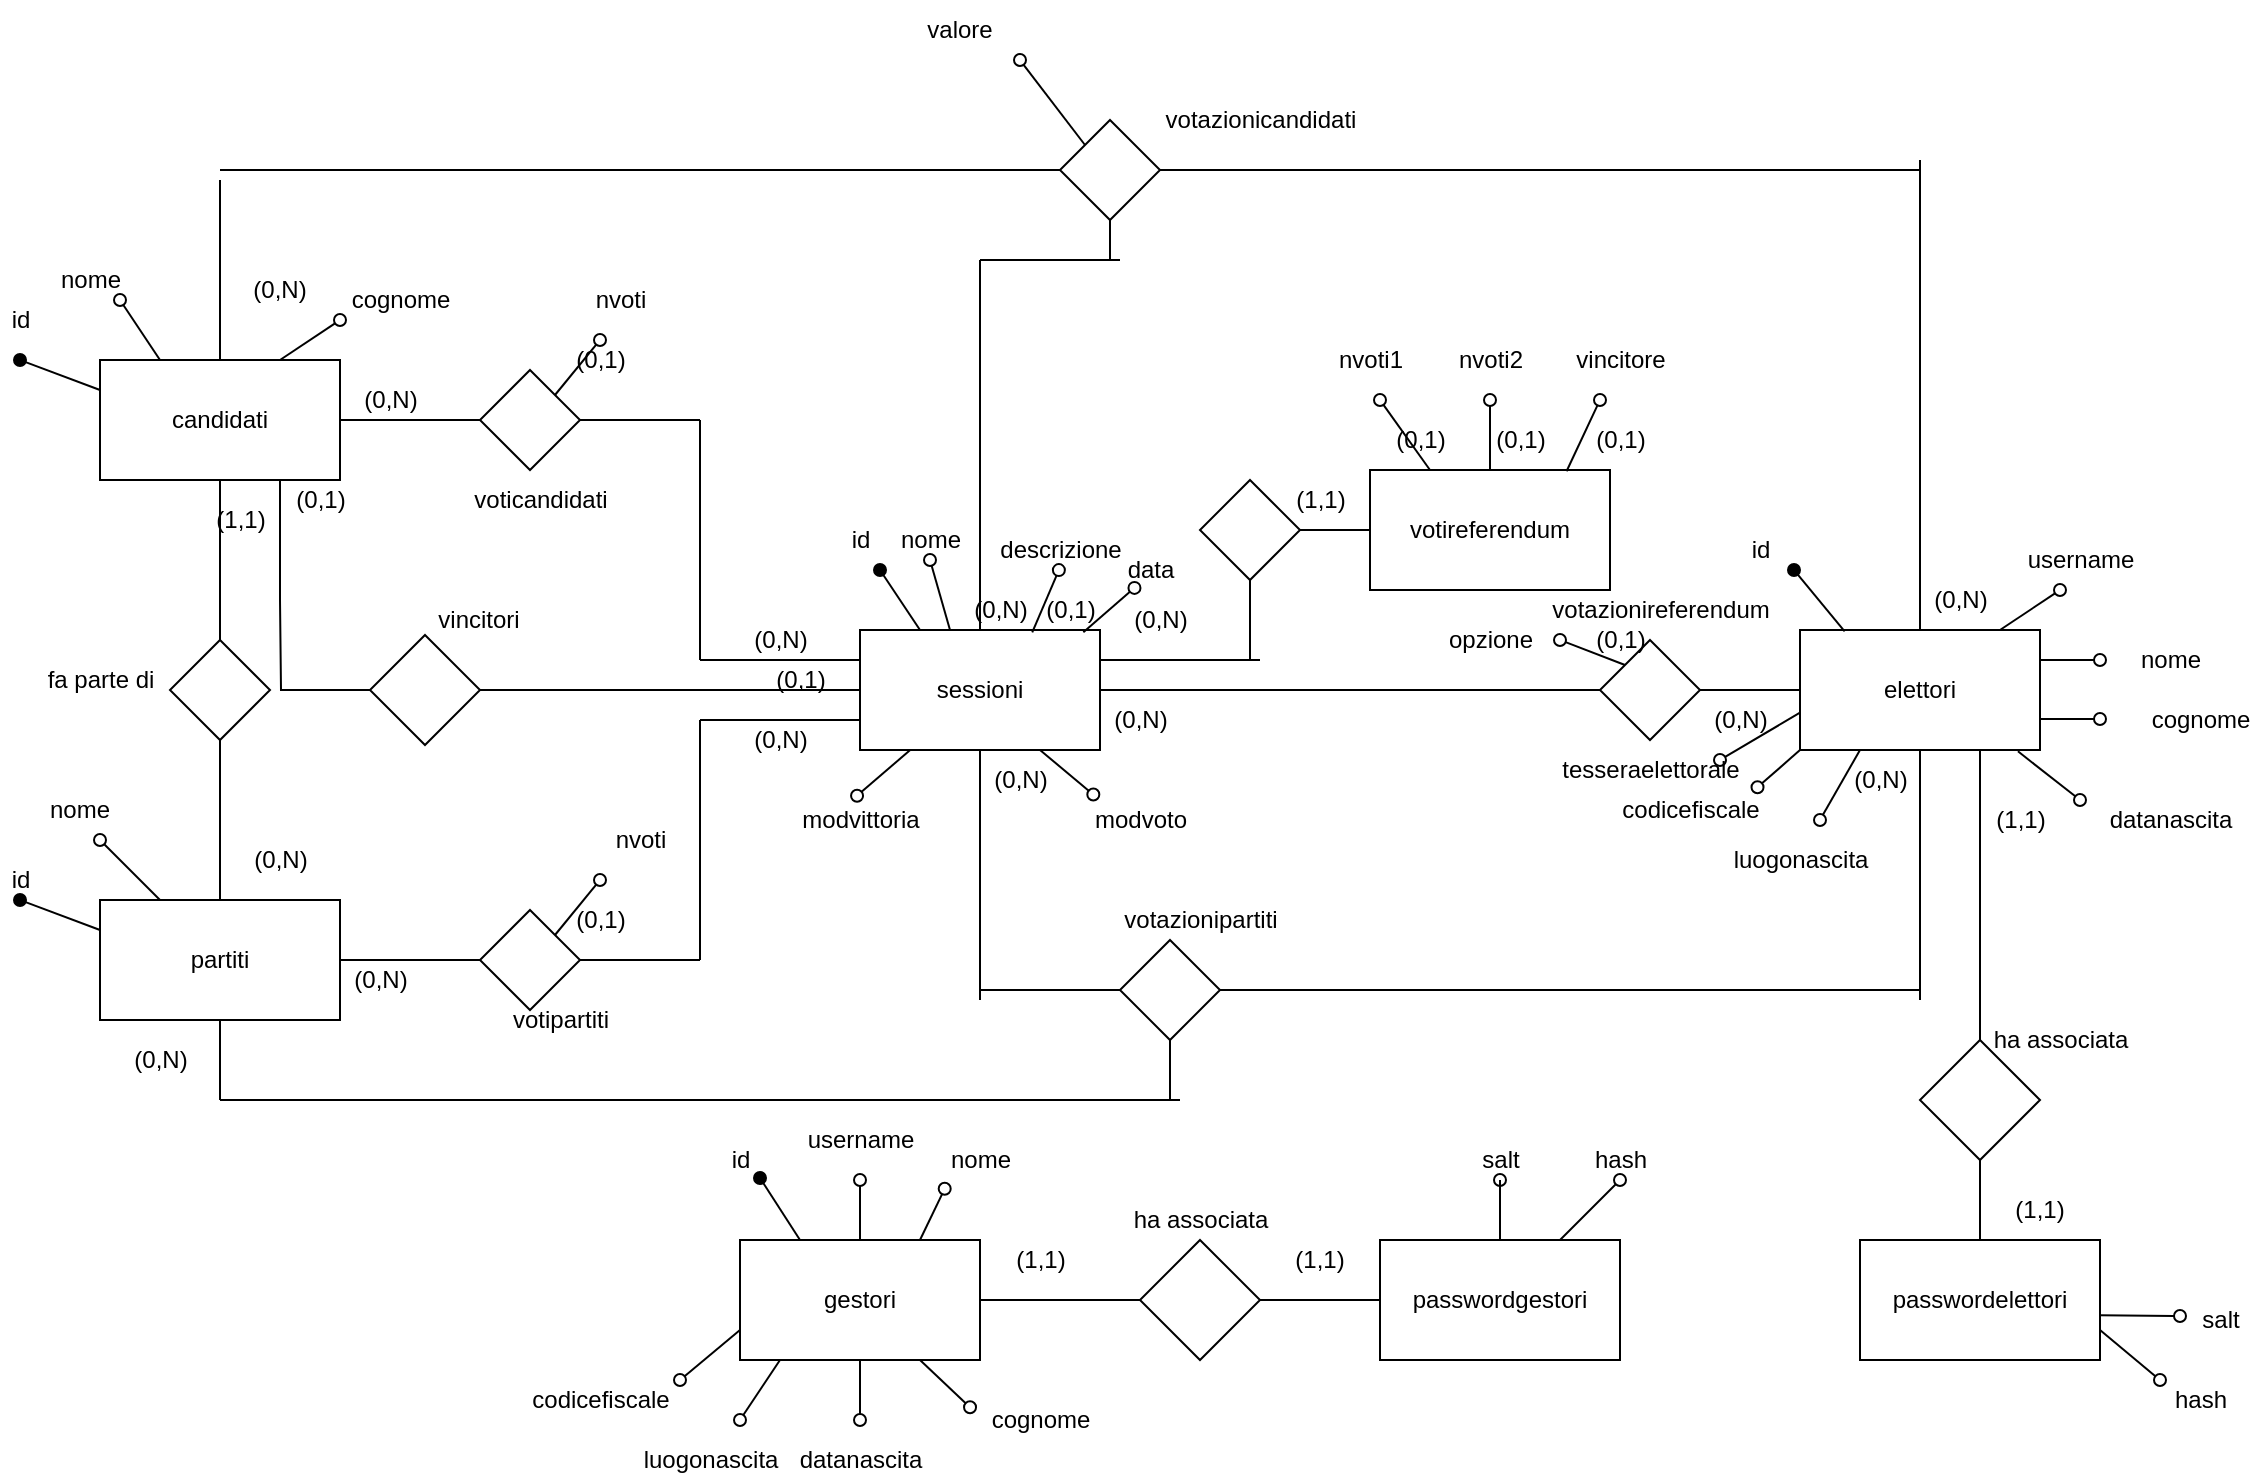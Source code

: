 <mxfile version="16.5.1" type="device"><diagram id="iK6QYG5DItHGJXL4igL5" name="Pagina-1"><mxGraphModel dx="782" dy="2386" grid="1" gridSize="10" guides="1" tooltips="1" connect="1" arrows="1" fold="1" page="1" pageScale="1" pageWidth="827" pageHeight="1169" math="0" shadow="0"><root><mxCell id="0"/><mxCell id="1" parent="0"/><mxCell id="nuekROIThKNkG-8MBLF9-1" value="candidati" style="rounded=0;whiteSpace=wrap;html=1;" parent="1" vertex="1"><mxGeometry x="60" y="130" width="120" height="60" as="geometry"/></mxCell><mxCell id="nuekROIThKNkG-8MBLF9-2" value="partiti" style="rounded=0;whiteSpace=wrap;html=1;" parent="1" vertex="1"><mxGeometry x="60" y="400" width="120" height="60" as="geometry"/></mxCell><mxCell id="nuekROIThKNkG-8MBLF9-3" value="" style="rhombus;whiteSpace=wrap;html=1;" parent="1" vertex="1"><mxGeometry x="95" y="270" width="50" height="50" as="geometry"/></mxCell><mxCell id="nuekROIThKNkG-8MBLF9-4" value="" style="endArrow=none;html=1;rounded=0;entryX=0.5;entryY=1;entryDx=0;entryDy=0;exitX=0.5;exitY=0;exitDx=0;exitDy=0;" parent="1" source="nuekROIThKNkG-8MBLF9-3" target="nuekROIThKNkG-8MBLF9-1" edge="1"><mxGeometry width="50" height="50" relative="1" as="geometry"><mxPoint x="20" y="260" as="sourcePoint"/><mxPoint x="70" y="210" as="targetPoint"/></mxGeometry></mxCell><mxCell id="nuekROIThKNkG-8MBLF9-5" value="" style="endArrow=none;html=1;rounded=0;entryX=0.5;entryY=1;entryDx=0;entryDy=0;exitX=0.5;exitY=0;exitDx=0;exitDy=0;" parent="1" source="nuekROIThKNkG-8MBLF9-2" target="nuekROIThKNkG-8MBLF9-3" edge="1"><mxGeometry width="50" height="50" relative="1" as="geometry"><mxPoint x="100" y="370" as="sourcePoint"/><mxPoint x="150" y="320" as="targetPoint"/></mxGeometry></mxCell><mxCell id="nuekROIThKNkG-8MBLF9-6" value="(1,1)" style="text;html=1;align=center;verticalAlign=middle;resizable=0;points=[];autosize=1;strokeColor=none;fillColor=none;" parent="1" vertex="1"><mxGeometry x="110" y="200" width="40" height="20" as="geometry"/></mxCell><mxCell id="nuekROIThKNkG-8MBLF9-7" value="(0,N)" style="text;html=1;align=center;verticalAlign=middle;resizable=0;points=[];autosize=1;strokeColor=none;fillColor=none;" parent="1" vertex="1"><mxGeometry x="130" y="370" width="40" height="20" as="geometry"/></mxCell><mxCell id="nuekROIThKNkG-8MBLF9-8" value="" style="endArrow=none;html=1;rounded=0;entryX=0;entryY=0.25;entryDx=0;entryDy=0;startArrow=oval;startFill=1;" parent="1" target="nuekROIThKNkG-8MBLF9-2" edge="1"><mxGeometry width="50" height="50" relative="1" as="geometry"><mxPoint x="20" y="400" as="sourcePoint"/><mxPoint x="50" y="430" as="targetPoint"/></mxGeometry></mxCell><mxCell id="nuekROIThKNkG-8MBLF9-9" value="" style="endArrow=none;html=1;rounded=0;entryX=0;entryY=0.25;entryDx=0;entryDy=0;startArrow=oval;startFill=1;" parent="1" edge="1"><mxGeometry width="50" height="50" relative="1" as="geometry"><mxPoint x="20" y="130" as="sourcePoint"/><mxPoint x="60" y="145" as="targetPoint"/></mxGeometry></mxCell><mxCell id="nuekROIThKNkG-8MBLF9-10" value="id" style="text;html=1;align=center;verticalAlign=middle;resizable=0;points=[];autosize=1;strokeColor=none;fillColor=none;" parent="1" vertex="1"><mxGeometry x="10" y="100" width="20" height="20" as="geometry"/></mxCell><mxCell id="nuekROIThKNkG-8MBLF9-11" value="id" style="text;html=1;align=center;verticalAlign=middle;resizable=0;points=[];autosize=1;strokeColor=none;fillColor=none;" parent="1" vertex="1"><mxGeometry x="10" y="380" width="20" height="20" as="geometry"/></mxCell><mxCell id="nuekROIThKNkG-8MBLF9-14" value="" style="rhombus;whiteSpace=wrap;html=1;" parent="1" vertex="1"><mxGeometry x="250" y="135" width="50" height="50" as="geometry"/></mxCell><mxCell id="nuekROIThKNkG-8MBLF9-15" value="" style="endArrow=none;html=1;rounded=0;entryX=0;entryY=0.5;entryDx=0;entryDy=0;exitX=1;exitY=0.5;exitDx=0;exitDy=0;" parent="1" source="nuekROIThKNkG-8MBLF9-1" target="nuekROIThKNkG-8MBLF9-14" edge="1"><mxGeometry width="50" height="50" relative="1" as="geometry"><mxPoint x="340" y="290" as="sourcePoint"/><mxPoint x="390" y="240" as="targetPoint"/></mxGeometry></mxCell><mxCell id="nuekROIThKNkG-8MBLF9-16" value="" style="endArrow=none;html=1;rounded=0;entryX=0;entryY=0.5;entryDx=0;entryDy=0;exitX=1;exitY=0.5;exitDx=0;exitDy=0;" parent="1" source="nuekROIThKNkG-8MBLF9-14" edge="1"><mxGeometry width="50" height="50" relative="1" as="geometry"><mxPoint x="240" y="330" as="sourcePoint"/><mxPoint x="360" y="160" as="targetPoint"/></mxGeometry></mxCell><mxCell id="nuekROIThKNkG-8MBLF9-17" value="" style="endArrow=oval;html=1;rounded=0;exitX=1;exitY=0;exitDx=0;exitDy=0;startArrow=none;startFill=0;endFill=0;" parent="1" source="nuekROIThKNkG-8MBLF9-14" edge="1"><mxGeometry width="50" height="50" relative="1" as="geometry"><mxPoint x="240" y="100" as="sourcePoint"/><mxPoint x="310" y="120" as="targetPoint"/></mxGeometry></mxCell><mxCell id="nuekROIThKNkG-8MBLF9-18" value="nvoti" style="text;html=1;align=center;verticalAlign=middle;resizable=0;points=[];autosize=1;strokeColor=none;fillColor=none;" parent="1" vertex="1"><mxGeometry x="300" y="90" width="40" height="20" as="geometry"/></mxCell><mxCell id="nuekROIThKNkG-8MBLF9-19" value="" style="rhombus;whiteSpace=wrap;html=1;" parent="1" vertex="1"><mxGeometry x="250" y="405" width="50" height="50" as="geometry"/></mxCell><mxCell id="nuekROIThKNkG-8MBLF9-20" value="" style="endArrow=oval;html=1;rounded=0;exitX=1;exitY=0;exitDx=0;exitDy=0;startArrow=none;startFill=0;endFill=0;" parent="1" source="nuekROIThKNkG-8MBLF9-19" edge="1"><mxGeometry width="50" height="50" relative="1" as="geometry"><mxPoint x="240" y="370" as="sourcePoint"/><mxPoint x="310" y="390" as="targetPoint"/></mxGeometry></mxCell><mxCell id="nuekROIThKNkG-8MBLF9-21" value="" style="endArrow=none;html=1;rounded=0;entryX=0;entryY=0.5;entryDx=0;entryDy=0;exitX=1;exitY=0.5;exitDx=0;exitDy=0;" parent="1" source="nuekROIThKNkG-8MBLF9-19" edge="1"><mxGeometry width="50" height="50" relative="1" as="geometry"><mxPoint x="240" y="610" as="sourcePoint"/><mxPoint x="360" y="430" as="targetPoint"/></mxGeometry></mxCell><mxCell id="nuekROIThKNkG-8MBLF9-22" value="" style="endArrow=none;html=1;rounded=0;entryX=0;entryY=0.5;entryDx=0;entryDy=0;exitX=1;exitY=0.5;exitDx=0;exitDy=0;" parent="1" source="nuekROIThKNkG-8MBLF9-2" target="nuekROIThKNkG-8MBLF9-19" edge="1"><mxGeometry width="50" height="50" relative="1" as="geometry"><mxPoint x="190" y="520" as="sourcePoint"/><mxPoint x="240" y="470" as="targetPoint"/></mxGeometry></mxCell><mxCell id="nuekROIThKNkG-8MBLF9-23" value="nvoti" style="text;html=1;align=center;verticalAlign=middle;resizable=0;points=[];autosize=1;strokeColor=none;fillColor=none;" parent="1" vertex="1"><mxGeometry x="310" y="360" width="40" height="20" as="geometry"/></mxCell><mxCell id="nuekROIThKNkG-8MBLF9-25" value="sessioni" style="rounded=0;whiteSpace=wrap;html=1;" parent="1" vertex="1"><mxGeometry x="440" y="265" width="120" height="60" as="geometry"/></mxCell><mxCell id="nuekROIThKNkG-8MBLF9-28" value="votipartiti" style="text;html=1;align=center;verticalAlign=middle;resizable=0;points=[];autosize=1;strokeColor=none;fillColor=none;" parent="1" vertex="1"><mxGeometry x="260" y="450" width="60" height="20" as="geometry"/></mxCell><mxCell id="nuekROIThKNkG-8MBLF9-29" value="voticandidati" style="text;html=1;align=center;verticalAlign=middle;resizable=0;points=[];autosize=1;strokeColor=none;fillColor=none;" parent="1" vertex="1"><mxGeometry x="240" y="190" width="80" height="20" as="geometry"/></mxCell><mxCell id="nuekROIThKNkG-8MBLF9-30" value="" style="endArrow=none;html=1;rounded=0;" parent="1" edge="1"><mxGeometry width="50" height="50" relative="1" as="geometry"><mxPoint x="360" y="280" as="sourcePoint"/><mxPoint x="360" y="160" as="targetPoint"/></mxGeometry></mxCell><mxCell id="nuekROIThKNkG-8MBLF9-31" value="" style="endArrow=none;html=1;rounded=0;" parent="1" edge="1"><mxGeometry width="50" height="50" relative="1" as="geometry"><mxPoint x="360" y="430" as="sourcePoint"/><mxPoint x="360" y="310" as="targetPoint"/></mxGeometry></mxCell><mxCell id="nuekROIThKNkG-8MBLF9-32" value="" style="endArrow=none;html=1;rounded=0;entryX=0;entryY=0.75;entryDx=0;entryDy=0;" parent="1" target="nuekROIThKNkG-8MBLF9-25" edge="1"><mxGeometry width="50" height="50" relative="1" as="geometry"><mxPoint x="360" y="310" as="sourcePoint"/><mxPoint x="420" y="340" as="targetPoint"/></mxGeometry></mxCell><mxCell id="nuekROIThKNkG-8MBLF9-33" value="" style="endArrow=none;html=1;rounded=0;entryX=0;entryY=0.25;entryDx=0;entryDy=0;" parent="1" target="nuekROIThKNkG-8MBLF9-25" edge="1"><mxGeometry width="50" height="50" relative="1" as="geometry"><mxPoint x="360" y="280" as="sourcePoint"/><mxPoint x="430" y="260" as="targetPoint"/></mxGeometry></mxCell><mxCell id="nuekROIThKNkG-8MBLF9-34" value="elettori" style="rounded=0;whiteSpace=wrap;html=1;" parent="1" vertex="1"><mxGeometry x="910" y="265" width="120" height="60" as="geometry"/></mxCell><mxCell id="nuekROIThKNkG-8MBLF9-35" value="id" style="text;html=1;align=center;verticalAlign=middle;resizable=0;points=[];autosize=1;strokeColor=none;fillColor=none;" parent="1" vertex="1"><mxGeometry x="880" y="215" width="20" height="20" as="geometry"/></mxCell><mxCell id="nuekROIThKNkG-8MBLF9-36" value="" style="endArrow=none;html=1;rounded=0;startArrow=oval;startFill=1;entryX=0.186;entryY=0.011;entryDx=0;entryDy=0;entryPerimeter=0;" parent="1" target="nuekROIThKNkG-8MBLF9-34" edge="1"><mxGeometry width="50" height="50" relative="1" as="geometry"><mxPoint x="907" y="235" as="sourcePoint"/><mxPoint x="940" y="260" as="targetPoint"/></mxGeometry></mxCell><mxCell id="nuekROIThKNkG-8MBLF9-40" value="" style="rhombus;whiteSpace=wrap;html=1;" parent="1" vertex="1"><mxGeometry x="570" y="420" width="50" height="50" as="geometry"/></mxCell><mxCell id="nuekROIThKNkG-8MBLF9-41" value="" style="endArrow=none;html=1;rounded=0;entryX=0;entryY=0.5;entryDx=0;entryDy=0;" parent="1" target="nuekROIThKNkG-8MBLF9-40" edge="1"><mxGeometry width="50" height="50" relative="1" as="geometry"><mxPoint x="500" y="445" as="sourcePoint"/><mxPoint x="470" y="420" as="targetPoint"/></mxGeometry></mxCell><mxCell id="nuekROIThKNkG-8MBLF9-44" value="" style="endArrow=none;html=1;rounded=0;exitX=1;exitY=0.5;exitDx=0;exitDy=0;" parent="1" source="nuekROIThKNkG-8MBLF9-40" edge="1"><mxGeometry width="50" height="50" relative="1" as="geometry"><mxPoint x="610" y="570" as="sourcePoint"/><mxPoint x="970" y="445" as="targetPoint"/></mxGeometry></mxCell><mxCell id="nuekROIThKNkG-8MBLF9-45" value="" style="endArrow=none;html=1;rounded=0;entryX=0.5;entryY=1;entryDx=0;entryDy=0;" parent="1" target="nuekROIThKNkG-8MBLF9-2" edge="1"><mxGeometry width="50" height="50" relative="1" as="geometry"><mxPoint x="120" y="500" as="sourcePoint"/><mxPoint x="240" y="690" as="targetPoint"/></mxGeometry></mxCell><mxCell id="nuekROIThKNkG-8MBLF9-46" value="" style="endArrow=none;html=1;rounded=0;" parent="1" edge="1"><mxGeometry width="50" height="50" relative="1" as="geometry"><mxPoint x="120" y="500" as="sourcePoint"/><mxPoint x="600" y="500" as="targetPoint"/></mxGeometry></mxCell><mxCell id="nuekROIThKNkG-8MBLF9-47" value="" style="endArrow=none;html=1;rounded=0;entryX=0.5;entryY=1;entryDx=0;entryDy=0;" parent="1" target="nuekROIThKNkG-8MBLF9-40" edge="1"><mxGeometry width="50" height="50" relative="1" as="geometry"><mxPoint x="595" y="500" as="sourcePoint"/><mxPoint x="700" y="580" as="targetPoint"/></mxGeometry></mxCell><mxCell id="nuekROIThKNkG-8MBLF9-48" value="votazionipartiti" style="text;html=1;align=center;verticalAlign=middle;resizable=0;points=[];autosize=1;strokeColor=none;fillColor=none;" parent="1" vertex="1"><mxGeometry x="565" y="400" width="90" height="20" as="geometry"/></mxCell><mxCell id="nuekROIThKNkG-8MBLF9-51" value="" style="rhombus;whiteSpace=wrap;html=1;" parent="1" vertex="1"><mxGeometry x="540" y="10" width="50" height="50" as="geometry"/></mxCell><mxCell id="nuekROIThKNkG-8MBLF9-52" value="" style="endArrow=none;html=1;rounded=0;entryX=0.5;entryY=0;entryDx=0;entryDy=0;" parent="1" target="nuekROIThKNkG-8MBLF9-25" edge="1"><mxGeometry width="50" height="50" relative="1" as="geometry"><mxPoint x="500" y="80" as="sourcePoint"/><mxPoint x="550" y="190" as="targetPoint"/></mxGeometry></mxCell><mxCell id="nuekROIThKNkG-8MBLF9-54" value="" style="endArrow=none;html=1;rounded=0;entryX=0.5;entryY=1;entryDx=0;entryDy=0;" parent="1" target="nuekROIThKNkG-8MBLF9-25" edge="1"><mxGeometry width="50" height="50" relative="1" as="geometry"><mxPoint x="500" y="450" as="sourcePoint"/><mxPoint x="540" y="360" as="targetPoint"/></mxGeometry></mxCell><mxCell id="nuekROIThKNkG-8MBLF9-59" value="votazionicandidati" style="text;html=1;align=center;verticalAlign=middle;resizable=0;points=[];autosize=1;strokeColor=none;fillColor=none;" parent="1" vertex="1"><mxGeometry x="585" width="110" height="20" as="geometry"/></mxCell><mxCell id="nuekROIThKNkG-8MBLF9-60" value="" style="endArrow=none;html=1;rounded=0;exitX=0.5;exitY=0;exitDx=0;exitDy=0;" parent="1" source="nuekROIThKNkG-8MBLF9-1" edge="1"><mxGeometry width="50" height="50" relative="1" as="geometry"><mxPoint x="150" y="100" as="sourcePoint"/><mxPoint x="120" y="40" as="targetPoint"/></mxGeometry></mxCell><mxCell id="nuekROIThKNkG-8MBLF9-63" value="" style="endArrow=none;html=1;rounded=0;entryX=0;entryY=0;entryDx=0;entryDy=0;endFill=0;startArrow=oval;startFill=0;" parent="1" target="nuekROIThKNkG-8MBLF9-51" edge="1"><mxGeometry width="50" height="50" relative="1" as="geometry"><mxPoint x="520" y="-20" as="sourcePoint"/><mxPoint x="470" y="110" as="targetPoint"/></mxGeometry></mxCell><mxCell id="nuekROIThKNkG-8MBLF9-64" value="valore" style="text;html=1;strokeColor=none;fillColor=none;align=center;verticalAlign=middle;whiteSpace=wrap;rounded=0;" parent="1" vertex="1"><mxGeometry x="460" y="-50" width="60" height="30" as="geometry"/></mxCell><mxCell id="nuekROIThKNkG-8MBLF9-71" value="votireferendum" style="rounded=0;whiteSpace=wrap;html=1;" parent="1" vertex="1"><mxGeometry x="695" y="185" width="120" height="60" as="geometry"/></mxCell><mxCell id="nuekROIThKNkG-8MBLF9-76" value="" style="endArrow=none;html=1;rounded=0;entryX=1;entryY=0.5;entryDx=0;entryDy=0;" parent="1" target="nuekROIThKNkG-8MBLF9-25" edge="1"><mxGeometry width="50" height="50" relative="1" as="geometry"><mxPoint x="810" y="295" as="sourcePoint"/><mxPoint x="830" y="320" as="targetPoint"/></mxGeometry></mxCell><mxCell id="nuekROIThKNkG-8MBLF9-77" value="" style="rhombus;whiteSpace=wrap;html=1;" parent="1" vertex="1"><mxGeometry x="810" y="270" width="50" height="50" as="geometry"/></mxCell><mxCell id="nuekROIThKNkG-8MBLF9-78" value="" style="endArrow=none;html=1;rounded=0;entryX=0;entryY=0.5;entryDx=0;entryDy=0;exitX=1;exitY=0.5;exitDx=0;exitDy=0;" parent="1" source="nuekROIThKNkG-8MBLF9-77" target="nuekROIThKNkG-8MBLF9-34" edge="1"><mxGeometry width="50" height="50" relative="1" as="geometry"><mxPoint x="970" y="440" as="sourcePoint"/><mxPoint x="1020" y="390" as="targetPoint"/></mxGeometry></mxCell><mxCell id="nuekROIThKNkG-8MBLF9-79" value="" style="endArrow=none;html=1;rounded=0;exitX=0.5;exitY=0;exitDx=0;exitDy=0;" parent="1" source="nuekROIThKNkG-8MBLF9-34" edge="1"><mxGeometry width="50" height="50" relative="1" as="geometry"><mxPoint x="1010" y="220" as="sourcePoint"/><mxPoint x="970" y="140" as="targetPoint"/></mxGeometry></mxCell><mxCell id="nuekROIThKNkG-8MBLF9-80" value="" style="endArrow=none;html=1;rounded=0;entryX=0.5;entryY=1;entryDx=0;entryDy=0;" parent="1" target="nuekROIThKNkG-8MBLF9-34" edge="1"><mxGeometry width="50" height="50" relative="1" as="geometry"><mxPoint x="970" y="450" as="sourcePoint"/><mxPoint x="1030" y="400" as="targetPoint"/></mxGeometry></mxCell><mxCell id="nuekROIThKNkG-8MBLF9-81" value="votazionireferendum" style="text;html=1;align=center;verticalAlign=middle;resizable=0;points=[];autosize=1;strokeColor=none;fillColor=none;" parent="1" vertex="1"><mxGeometry x="780" y="245" width="120" height="20" as="geometry"/></mxCell><mxCell id="nuekROIThKNkG-8MBLF9-83" value="gestori" style="rounded=0;whiteSpace=wrap;html=1;" parent="1" vertex="1"><mxGeometry x="380" y="570" width="120" height="60" as="geometry"/></mxCell><mxCell id="nuekROIThKNkG-8MBLF9-84" value="passwordgestori" style="rounded=0;whiteSpace=wrap;html=1;" parent="1" vertex="1"><mxGeometry x="700" y="570" width="120" height="60" as="geometry"/></mxCell><mxCell id="nuekROIThKNkG-8MBLF9-85" value="" style="rhombus;whiteSpace=wrap;html=1;" parent="1" vertex="1"><mxGeometry x="580" y="570" width="60" height="60" as="geometry"/></mxCell><mxCell id="nuekROIThKNkG-8MBLF9-86" value="" style="endArrow=none;html=1;rounded=0;entryX=0;entryY=0.5;entryDx=0;entryDy=0;exitX=1;exitY=0.5;exitDx=0;exitDy=0;" parent="1" source="nuekROIThKNkG-8MBLF9-83" target="nuekROIThKNkG-8MBLF9-85" edge="1"><mxGeometry width="50" height="50" relative="1" as="geometry"><mxPoint x="510" y="760" as="sourcePoint"/><mxPoint x="560" y="710" as="targetPoint"/></mxGeometry></mxCell><mxCell id="nuekROIThKNkG-8MBLF9-87" value="" style="endArrow=none;html=1;rounded=0;entryX=0;entryY=0.5;entryDx=0;entryDy=0;" parent="1" source="nuekROIThKNkG-8MBLF9-85" target="nuekROIThKNkG-8MBLF9-84" edge="1"><mxGeometry width="50" height="50" relative="1" as="geometry"><mxPoint x="580" y="740" as="sourcePoint"/><mxPoint x="630" y="690" as="targetPoint"/></mxGeometry></mxCell><mxCell id="nuekROIThKNkG-8MBLF9-88" value="passwordelettori" style="rounded=0;whiteSpace=wrap;html=1;" parent="1" vertex="1"><mxGeometry x="940" y="570" width="120" height="60" as="geometry"/></mxCell><mxCell id="nuekROIThKNkG-8MBLF9-91" value="" style="rhombus;whiteSpace=wrap;html=1;" parent="1" vertex="1"><mxGeometry x="970" y="470" width="60" height="60" as="geometry"/></mxCell><mxCell id="nuekROIThKNkG-8MBLF9-92" value="" style="endArrow=none;html=1;rounded=0;entryX=0.75;entryY=1;entryDx=0;entryDy=0;" parent="1" source="nuekROIThKNkG-8MBLF9-91" target="nuekROIThKNkG-8MBLF9-34" edge="1"><mxGeometry width="50" height="50" relative="1" as="geometry"><mxPoint x="1060" y="470" as="sourcePoint"/><mxPoint x="1110" y="420" as="targetPoint"/></mxGeometry></mxCell><mxCell id="nuekROIThKNkG-8MBLF9-93" value="" style="endArrow=none;html=1;rounded=0;entryX=0.5;entryY=0;entryDx=0;entryDy=0;exitX=0.5;exitY=1;exitDx=0;exitDy=0;" parent="1" source="nuekROIThKNkG-8MBLF9-91" target="nuekROIThKNkG-8MBLF9-88" edge="1"><mxGeometry width="50" height="50" relative="1" as="geometry"><mxPoint x="850" y="530" as="sourcePoint"/><mxPoint x="900" y="480" as="targetPoint"/></mxGeometry></mxCell><mxCell id="nuekROIThKNkG-8MBLF9-96" value="(0,N)" style="text;html=1;align=center;verticalAlign=middle;resizable=0;points=[];autosize=1;strokeColor=none;fillColor=none;" parent="1" vertex="1"><mxGeometry x="185" y="140" width="40" height="20" as="geometry"/></mxCell><mxCell id="nuekROIThKNkG-8MBLF9-97" value="(0,N)" style="text;html=1;align=center;verticalAlign=middle;resizable=0;points=[];autosize=1;strokeColor=none;fillColor=none;" parent="1" vertex="1"><mxGeometry x="380" y="260" width="40" height="20" as="geometry"/></mxCell><mxCell id="nuekROIThKNkG-8MBLF9-98" value="(0,N)" style="text;html=1;align=center;verticalAlign=middle;resizable=0;points=[];autosize=1;strokeColor=none;fillColor=none;" parent="1" vertex="1"><mxGeometry x="180" y="430" width="40" height="20" as="geometry"/></mxCell><mxCell id="nuekROIThKNkG-8MBLF9-99" value="(0,N)" style="text;html=1;align=center;verticalAlign=middle;resizable=0;points=[];autosize=1;strokeColor=none;fillColor=none;" parent="1" vertex="1"><mxGeometry x="380" y="310" width="40" height="20" as="geometry"/></mxCell><mxCell id="nuekROIThKNkG-8MBLF9-101" value="(0,N)" style="text;html=1;align=center;verticalAlign=middle;resizable=0;points=[];autosize=1;strokeColor=none;fillColor=none;" parent="1" vertex="1"><mxGeometry x="490" y="245" width="40" height="20" as="geometry"/></mxCell><mxCell id="nuekROIThKNkG-8MBLF9-102" value="(0,N)" style="text;html=1;align=center;verticalAlign=middle;resizable=0;points=[];autosize=1;strokeColor=none;fillColor=none;" parent="1" vertex="1"><mxGeometry x="970" y="240" width="40" height="20" as="geometry"/></mxCell><mxCell id="nuekROIThKNkG-8MBLF9-103" value="(0,N)" style="text;html=1;strokeColor=none;fillColor=none;align=center;verticalAlign=middle;whiteSpace=wrap;rounded=0;" parent="1" vertex="1"><mxGeometry x="120" y="80" width="60" height="30" as="geometry"/></mxCell><mxCell id="nuekROIThKNkG-8MBLF9-105" value="(0,N)" style="text;html=1;align=center;verticalAlign=middle;resizable=0;points=[];autosize=1;strokeColor=none;fillColor=none;" parent="1" vertex="1"><mxGeometry x="930" y="330" width="40" height="20" as="geometry"/></mxCell><mxCell id="nuekROIThKNkG-8MBLF9-106" value="(0,N)" style="text;html=1;align=center;verticalAlign=middle;resizable=0;points=[];autosize=1;strokeColor=none;fillColor=none;" parent="1" vertex="1"><mxGeometry x="500" y="330" width="40" height="20" as="geometry"/></mxCell><mxCell id="nuekROIThKNkG-8MBLF9-107" value="(0,N)" style="text;html=1;align=center;verticalAlign=middle;resizable=0;points=[];autosize=1;strokeColor=none;fillColor=none;" parent="1" vertex="1"><mxGeometry x="70" y="470" width="40" height="20" as="geometry"/></mxCell><mxCell id="nuekROIThKNkG-8MBLF9-108" value="(1,1)" style="text;html=1;align=center;verticalAlign=middle;resizable=0;points=[];autosize=1;strokeColor=none;fillColor=none;" parent="1" vertex="1"><mxGeometry x="510" y="570" width="40" height="20" as="geometry"/></mxCell><mxCell id="nuekROIThKNkG-8MBLF9-109" value="(1,1)" style="text;html=1;strokeColor=none;fillColor=none;align=center;verticalAlign=middle;whiteSpace=wrap;rounded=0;" parent="1" vertex="1"><mxGeometry x="640" y="565" width="60" height="30" as="geometry"/></mxCell><mxCell id="nuekROIThKNkG-8MBLF9-110" value="ha associata" style="text;html=1;align=center;verticalAlign=middle;resizable=0;points=[];autosize=1;strokeColor=none;fillColor=none;" parent="1" vertex="1"><mxGeometry x="570" y="550" width="80" height="20" as="geometry"/></mxCell><mxCell id="nuekROIThKNkG-8MBLF9-113" value="ha associata" style="text;html=1;align=center;verticalAlign=middle;resizable=0;points=[];autosize=1;strokeColor=none;fillColor=none;" parent="1" vertex="1"><mxGeometry x="1000" y="460" width="80" height="20" as="geometry"/></mxCell><mxCell id="nuekROIThKNkG-8MBLF9-114" value="(1,1)" style="text;html=1;strokeColor=none;fillColor=none;align=center;verticalAlign=middle;whiteSpace=wrap;rounded=0;" parent="1" vertex="1"><mxGeometry x="1000" y="540" width="60" height="30" as="geometry"/></mxCell><mxCell id="nuekROIThKNkG-8MBLF9-115" value="(1,1)" style="text;html=1;align=center;verticalAlign=middle;resizable=0;points=[];autosize=1;strokeColor=none;fillColor=none;" parent="1" vertex="1"><mxGeometry x="1000" y="350" width="40" height="20" as="geometry"/></mxCell><mxCell id="nuekROIThKNkG-8MBLF9-116" value="(0,N)" style="text;html=1;align=center;verticalAlign=middle;resizable=0;points=[];autosize=1;strokeColor=none;fillColor=none;" parent="1" vertex="1"><mxGeometry x="560" y="300" width="40" height="20" as="geometry"/></mxCell><mxCell id="nuekROIThKNkG-8MBLF9-117" value="(0,N)" style="text;html=1;align=center;verticalAlign=middle;resizable=0;points=[];autosize=1;strokeColor=none;fillColor=none;" parent="1" vertex="1"><mxGeometry x="860" y="300" width="40" height="20" as="geometry"/></mxCell><mxCell id="nuekROIThKNkG-8MBLF9-121" value="" style="endArrow=oval;html=1;rounded=0;exitX=0.25;exitY=0;exitDx=0;exitDy=0;startArrow=none;startFill=0;endFill=0;" parent="1" source="nuekROIThKNkG-8MBLF9-1" edge="1"><mxGeometry width="50" height="50" relative="1" as="geometry"><mxPoint x="190" y="130" as="sourcePoint"/><mxPoint x="70" y="100" as="targetPoint"/></mxGeometry></mxCell><mxCell id="nuekROIThKNkG-8MBLF9-122" value="nome" style="text;html=1;align=center;verticalAlign=middle;resizable=0;points=[];autosize=1;strokeColor=none;fillColor=none;" parent="1" vertex="1"><mxGeometry x="30" y="80" width="50" height="20" as="geometry"/></mxCell><mxCell id="nuekROIThKNkG-8MBLF9-124" value="" style="endArrow=oval;html=1;rounded=0;startArrow=none;startFill=0;endFill=0;exitX=0.75;exitY=0;exitDx=0;exitDy=0;" parent="1" source="nuekROIThKNkG-8MBLF9-1" edge="1"><mxGeometry width="50" height="50" relative="1" as="geometry"><mxPoint x="180" y="140" as="sourcePoint"/><mxPoint x="180" y="110" as="targetPoint"/></mxGeometry></mxCell><mxCell id="nuekROIThKNkG-8MBLF9-125" value="cognome" style="text;html=1;align=center;verticalAlign=middle;resizable=0;points=[];autosize=1;strokeColor=none;fillColor=none;" parent="1" vertex="1"><mxGeometry x="180" y="90" width="60" height="20" as="geometry"/></mxCell><mxCell id="nuekROIThKNkG-8MBLF9-130" value="nome" style="text;html=1;strokeColor=none;fillColor=none;align=center;verticalAlign=middle;whiteSpace=wrap;rounded=0;" parent="1" vertex="1"><mxGeometry x="20" y="340" width="60" height="30" as="geometry"/></mxCell><mxCell id="nuekROIThKNkG-8MBLF9-131" value="" style="endArrow=oval;html=1;rounded=0;exitX=0.25;exitY=0;exitDx=0;exitDy=0;endFill=0;" parent="1" source="nuekROIThKNkG-8MBLF9-2" edge="1"><mxGeometry width="50" height="50" relative="1" as="geometry"><mxPoint x="-20" y="400" as="sourcePoint"/><mxPoint x="60" y="370" as="targetPoint"/></mxGeometry></mxCell><mxCell id="nuekROIThKNkG-8MBLF9-132" value="" style="endArrow=oval;html=1;rounded=0;startArrow=none;startFill=0;endFill=0;exitX=0.75;exitY=0;exitDx=0;exitDy=0;" parent="1" edge="1"><mxGeometry width="50" height="50" relative="1" as="geometry"><mxPoint x="1010" y="265" as="sourcePoint"/><mxPoint x="1040" y="245" as="targetPoint"/></mxGeometry></mxCell><mxCell id="nuekROIThKNkG-8MBLF9-133" value="username" style="text;html=1;align=center;verticalAlign=middle;resizable=0;points=[];autosize=1;strokeColor=none;fillColor=none;" parent="1" vertex="1"><mxGeometry x="1015" y="220" width="70" height="20" as="geometry"/></mxCell><mxCell id="nuekROIThKNkG-8MBLF9-134" value="" style="endArrow=oval;html=1;rounded=0;startArrow=none;startFill=0;endFill=0;exitX=1;exitY=0.25;exitDx=0;exitDy=0;" parent="1" source="nuekROIThKNkG-8MBLF9-34" edge="1"><mxGeometry width="50" height="50" relative="1" as="geometry"><mxPoint x="1030" y="280" as="sourcePoint"/><mxPoint x="1060" y="280" as="targetPoint"/></mxGeometry></mxCell><mxCell id="nuekROIThKNkG-8MBLF9-135" value="nome" style="text;html=1;align=center;verticalAlign=middle;resizable=0;points=[];autosize=1;strokeColor=none;fillColor=none;" parent="1" vertex="1"><mxGeometry x="1070" y="270" width="50" height="20" as="geometry"/></mxCell><mxCell id="nuekROIThKNkG-8MBLF9-136" value="" style="endArrow=oval;html=1;rounded=0;startArrow=none;startFill=0;endFill=0;exitX=1;exitY=0.25;exitDx=0;exitDy=0;" parent="1" edge="1"><mxGeometry width="50" height="50" relative="1" as="geometry"><mxPoint x="1030" y="309.5" as="sourcePoint"/><mxPoint x="1060" y="309.5" as="targetPoint"/></mxGeometry></mxCell><mxCell id="nuekROIThKNkG-8MBLF9-137" value="cognome" style="text;html=1;align=center;verticalAlign=middle;resizable=0;points=[];autosize=1;strokeColor=none;fillColor=none;" parent="1" vertex="1"><mxGeometry x="1080" y="300" width="60" height="20" as="geometry"/></mxCell><mxCell id="nuekROIThKNkG-8MBLF9-138" value="" style="endArrow=none;html=1;rounded=0;entryX=0.908;entryY=1.011;entryDx=0;entryDy=0;entryPerimeter=0;endFill=0;startArrow=oval;startFill=0;" parent="1" target="nuekROIThKNkG-8MBLF9-34" edge="1"><mxGeometry width="50" height="50" relative="1" as="geometry"><mxPoint x="1050" y="350" as="sourcePoint"/><mxPoint x="1080" y="360" as="targetPoint"/></mxGeometry></mxCell><mxCell id="nuekROIThKNkG-8MBLF9-139" value="codicefiscale" style="text;html=1;align=center;verticalAlign=middle;resizable=0;points=[];autosize=1;strokeColor=none;fillColor=none;" parent="1" vertex="1"><mxGeometry x="815" y="345" width="80" height="20" as="geometry"/></mxCell><mxCell id="nuekROIThKNkG-8MBLF9-140" value="datanascita" style="text;html=1;align=center;verticalAlign=middle;resizable=0;points=[];autosize=1;strokeColor=none;fillColor=none;" parent="1" vertex="1"><mxGeometry x="1055" y="350" width="80" height="20" as="geometry"/></mxCell><mxCell id="nuekROIThKNkG-8MBLF9-141" value="" style="endArrow=none;html=1;rounded=0;entryX=0;entryY=1;entryDx=0;entryDy=0;exitX=0.922;exitY=-0.067;exitDx=0;exitDy=0;exitPerimeter=0;endFill=0;startArrow=oval;startFill=0;" parent="1" source="nuekROIThKNkG-8MBLF9-139" target="nuekROIThKNkG-8MBLF9-34" edge="1"><mxGeometry width="50" height="50" relative="1" as="geometry"><mxPoint x="730" y="430" as="sourcePoint"/><mxPoint x="780" y="380" as="targetPoint"/></mxGeometry></mxCell><mxCell id="nuekROIThKNkG-8MBLF9-142" value="" style="endArrow=none;html=1;rounded=0;entryX=0.25;entryY=1;entryDx=0;entryDy=0;endFill=0;startArrow=oval;startFill=0;" parent="1" target="nuekROIThKNkG-8MBLF9-34" edge="1"><mxGeometry width="50" height="50" relative="1" as="geometry"><mxPoint x="920" y="360" as="sourcePoint"/><mxPoint x="780" y="380" as="targetPoint"/></mxGeometry></mxCell><mxCell id="nuekROIThKNkG-8MBLF9-143" value="luogonascita" style="text;html=1;align=center;verticalAlign=middle;resizable=0;points=[];autosize=1;strokeColor=none;fillColor=none;" parent="1" vertex="1"><mxGeometry x="870" y="370" width="80" height="20" as="geometry"/></mxCell><mxCell id="nuekROIThKNkG-8MBLF9-144" value="" style="endArrow=oval;html=1;rounded=0;startArrow=none;startFill=0;endFill=0;exitX=0.5;exitY=0;exitDx=0;exitDy=0;" parent="1" source="nuekROIThKNkG-8MBLF9-83" edge="1"><mxGeometry width="50" height="50" relative="1" as="geometry"><mxPoint x="430" y="550" as="sourcePoint"/><mxPoint x="440" y="540" as="targetPoint"/></mxGeometry></mxCell><mxCell id="nuekROIThKNkG-8MBLF9-145" value="" style="endArrow=none;html=1;rounded=0;startArrow=oval;startFill=1;entryX=0.25;entryY=0;entryDx=0;entryDy=0;" parent="1" target="nuekROIThKNkG-8MBLF9-83" edge="1"><mxGeometry width="50" height="50" relative="1" as="geometry"><mxPoint x="390" y="539" as="sourcePoint"/><mxPoint x="405.32" y="570" as="targetPoint"/></mxGeometry></mxCell><mxCell id="nuekROIThKNkG-8MBLF9-146" value="id" style="text;html=1;align=center;verticalAlign=middle;resizable=0;points=[];autosize=1;strokeColor=none;fillColor=none;" parent="1" vertex="1"><mxGeometry x="370" y="520" width="20" height="20" as="geometry"/></mxCell><mxCell id="nuekROIThKNkG-8MBLF9-147" value="nome" style="text;html=1;align=center;verticalAlign=middle;resizable=0;points=[];autosize=1;strokeColor=none;fillColor=none;" parent="1" vertex="1"><mxGeometry x="475" y="520" width="50" height="20" as="geometry"/></mxCell><mxCell id="nuekROIThKNkG-8MBLF9-148" value="" style="endArrow=oval;html=1;rounded=0;startArrow=none;startFill=0;endFill=0;exitX=0.75;exitY=0;exitDx=0;exitDy=0;entryX=0.147;entryY=1.217;entryDx=0;entryDy=0;entryPerimeter=0;" parent="1" source="nuekROIThKNkG-8MBLF9-83" target="nuekROIThKNkG-8MBLF9-147" edge="1"><mxGeometry width="50" height="50" relative="1" as="geometry"><mxPoint x="480" y="559.5" as="sourcePoint"/><mxPoint x="510" y="559.5" as="targetPoint"/></mxGeometry></mxCell><mxCell id="nuekROIThKNkG-8MBLF9-149" value="username" style="text;html=1;align=center;verticalAlign=middle;resizable=0;points=[];autosize=1;strokeColor=none;fillColor=none;" parent="1" vertex="1"><mxGeometry x="405" y="510" width="70" height="20" as="geometry"/></mxCell><mxCell id="nuekROIThKNkG-8MBLF9-150" value="cognome" style="text;html=1;align=center;verticalAlign=middle;resizable=0;points=[];autosize=1;strokeColor=none;fillColor=none;" parent="1" vertex="1"><mxGeometry x="500" y="650" width="60" height="20" as="geometry"/></mxCell><mxCell id="nuekROIThKNkG-8MBLF9-151" value="" style="endArrow=oval;html=1;rounded=0;startArrow=none;startFill=0;endFill=0;exitX=0.75;exitY=1;exitDx=0;exitDy=0;entryX=-0.083;entryY=0.183;entryDx=0;entryDy=0;entryPerimeter=0;" parent="1" source="nuekROIThKNkG-8MBLF9-83" target="nuekROIThKNkG-8MBLF9-150" edge="1"><mxGeometry width="50" height="50" relative="1" as="geometry"><mxPoint x="495" y="700" as="sourcePoint"/><mxPoint x="525" y="700" as="targetPoint"/></mxGeometry></mxCell><mxCell id="nuekROIThKNkG-8MBLF9-152" value="datanascita" style="text;html=1;align=center;verticalAlign=middle;resizable=0;points=[];autosize=1;strokeColor=none;fillColor=none;" parent="1" vertex="1"><mxGeometry x="400" y="670" width="80" height="20" as="geometry"/></mxCell><mxCell id="nuekROIThKNkG-8MBLF9-153" value="" style="endArrow=none;html=1;rounded=0;entryX=0.5;entryY=1;entryDx=0;entryDy=0;endFill=0;startArrow=oval;startFill=0;" parent="1" target="nuekROIThKNkG-8MBLF9-83" edge="1"><mxGeometry width="50" height="50" relative="1" as="geometry"><mxPoint x="440" y="660" as="sourcePoint"/><mxPoint x="443.96" y="730" as="targetPoint"/></mxGeometry></mxCell><mxCell id="nuekROIThKNkG-8MBLF9-154" value="" style="endArrow=none;html=1;rounded=0;entryX=0.25;entryY=1;entryDx=0;entryDy=0;endFill=0;startArrow=oval;startFill=0;" parent="1" edge="1"><mxGeometry width="50" height="50" relative="1" as="geometry"><mxPoint x="380" y="660" as="sourcePoint"/><mxPoint x="400" y="630" as="targetPoint"/></mxGeometry></mxCell><mxCell id="nuekROIThKNkG-8MBLF9-155" value="luogonascita" style="text;html=1;align=center;verticalAlign=middle;resizable=0;points=[];autosize=1;strokeColor=none;fillColor=none;" parent="1" vertex="1"><mxGeometry x="325" y="670" width="80" height="20" as="geometry"/></mxCell><mxCell id="nuekROIThKNkG-8MBLF9-156" value="" style="endArrow=none;html=1;rounded=0;entryX=0;entryY=1;entryDx=0;entryDy=0;endFill=0;startArrow=oval;startFill=0;" parent="1" edge="1"><mxGeometry width="50" height="50" relative="1" as="geometry"><mxPoint x="870" y="330" as="sourcePoint"/><mxPoint x="910" y="306.34" as="targetPoint"/></mxGeometry></mxCell><mxCell id="nuekROIThKNkG-8MBLF9-157" value="tesseraelettorale" style="text;html=1;align=center;verticalAlign=middle;resizable=0;points=[];autosize=1;strokeColor=none;fillColor=none;" parent="1" vertex="1"><mxGeometry x="785" y="325" width="100" height="20" as="geometry"/></mxCell><mxCell id="nuekROIThKNkG-8MBLF9-158" value="" style="endArrow=none;html=1;rounded=0;entryX=0;entryY=0.75;entryDx=0;entryDy=0;endFill=0;startArrow=oval;startFill=0;" parent="1" target="nuekROIThKNkG-8MBLF9-83" edge="1"><mxGeometry width="50" height="50" relative="1" as="geometry"><mxPoint x="350" y="640" as="sourcePoint"/><mxPoint x="310" y="620" as="targetPoint"/></mxGeometry></mxCell><mxCell id="nuekROIThKNkG-8MBLF9-159" value="codicefiscale" style="text;html=1;align=center;verticalAlign=middle;resizable=0;points=[];autosize=1;strokeColor=none;fillColor=none;" parent="1" vertex="1"><mxGeometry x="270" y="640" width="80" height="20" as="geometry"/></mxCell><mxCell id="nuekROIThKNkG-8MBLF9-160" value="" style="endArrow=none;html=1;rounded=0;entryX=0.5;entryY=0;entryDx=0;entryDy=0;" parent="1" target="nuekROIThKNkG-8MBLF9-84" edge="1"><mxGeometry width="50" height="50" relative="1" as="geometry"><mxPoint x="760" y="540" as="sourcePoint"/><mxPoint x="750" y="670" as="targetPoint"/></mxGeometry></mxCell><mxCell id="nuekROIThKNkG-8MBLF9-161" value="" style="endArrow=oval;html=1;rounded=0;exitX=0.75;exitY=0;exitDx=0;exitDy=0;endFill=0;" parent="1" source="nuekROIThKNkG-8MBLF9-84" edge="1"><mxGeometry width="50" height="50" relative="1" as="geometry"><mxPoint x="830" y="530" as="sourcePoint"/><mxPoint x="820" y="540" as="targetPoint"/></mxGeometry></mxCell><mxCell id="nuekROIThKNkG-8MBLF9-163" value="" style="edgeStyle=orthogonalEdgeStyle;rounded=0;orthogonalLoop=1;jettySize=auto;html=1;startArrow=oval;startFill=0;endArrow=none;endFill=0;" parent="1" source="nuekROIThKNkG-8MBLF9-162" target="nuekROIThKNkG-8MBLF9-84" edge="1"><mxGeometry relative="1" as="geometry"/></mxCell><mxCell id="nuekROIThKNkG-8MBLF9-162" value="salt&lt;br&gt;" style="text;html=1;align=center;verticalAlign=middle;resizable=0;points=[];autosize=1;strokeColor=none;fillColor=none;" parent="1" vertex="1"><mxGeometry x="745" y="520" width="30" height="20" as="geometry"/></mxCell><mxCell id="nuekROIThKNkG-8MBLF9-164" value="hash" style="text;html=1;align=center;verticalAlign=middle;resizable=0;points=[];autosize=1;strokeColor=none;fillColor=none;" parent="1" vertex="1"><mxGeometry x="800" y="520" width="40" height="20" as="geometry"/></mxCell><mxCell id="nuekROIThKNkG-8MBLF9-165" value="" style="endArrow=oval;html=1;rounded=0;exitX=0.997;exitY=0.628;exitDx=0;exitDy=0;exitPerimeter=0;endFill=0;" parent="1" source="nuekROIThKNkG-8MBLF9-88" edge="1"><mxGeometry width="50" height="50" relative="1" as="geometry"><mxPoint x="1070" y="710" as="sourcePoint"/><mxPoint x="1100" y="608" as="targetPoint"/></mxGeometry></mxCell><mxCell id="nuekROIThKNkG-8MBLF9-166" value="" style="endArrow=oval;html=1;rounded=0;exitX=1;exitY=0.75;exitDx=0;exitDy=0;endFill=0;" parent="1" source="nuekROIThKNkG-8MBLF9-88" edge="1"><mxGeometry width="50" height="50" relative="1" as="geometry"><mxPoint x="1069.64" y="617.68" as="sourcePoint"/><mxPoint x="1090" y="640" as="targetPoint"/></mxGeometry></mxCell><mxCell id="nuekROIThKNkG-8MBLF9-167" value="salt" style="text;html=1;align=center;verticalAlign=middle;resizable=0;points=[];autosize=1;strokeColor=none;fillColor=none;" parent="1" vertex="1"><mxGeometry x="1105" y="600" width="30" height="20" as="geometry"/></mxCell><mxCell id="nuekROIThKNkG-8MBLF9-168" value="hash" style="text;html=1;align=center;verticalAlign=middle;resizable=0;points=[];autosize=1;strokeColor=none;fillColor=none;" parent="1" vertex="1"><mxGeometry x="1090" y="640" width="40" height="20" as="geometry"/></mxCell><mxCell id="nuekROIThKNkG-8MBLF9-169" value="" style="endArrow=oval;html=1;rounded=0;exitX=0;exitY=0;exitDx=0;exitDy=0;endFill=0;" parent="1" source="nuekROIThKNkG-8MBLF9-77" edge="1"><mxGeometry width="50" height="50" relative="1" as="geometry"><mxPoint x="740" y="220" as="sourcePoint"/><mxPoint x="790" y="270" as="targetPoint"/></mxGeometry></mxCell><mxCell id="nuekROIThKNkG-8MBLF9-171" value="opzione" style="text;html=1;align=center;verticalAlign=middle;resizable=0;points=[];autosize=1;strokeColor=none;fillColor=none;" parent="1" vertex="1"><mxGeometry x="725" y="260" width="60" height="20" as="geometry"/></mxCell><mxCell id="nuekROIThKNkG-8MBLF9-179" value="" style="endArrow=none;html=1;rounded=0;exitX=1;exitY=0.5;exitDx=0;exitDy=0;" parent="1" source="nuekROIThKNkG-8MBLF9-51" edge="1"><mxGeometry width="50" height="50" relative="1" as="geometry"><mxPoint x="800" y="120" as="sourcePoint"/><mxPoint x="970" y="35" as="targetPoint"/></mxGeometry></mxCell><mxCell id="nuekROIThKNkG-8MBLF9-180" value="" style="endArrow=none;html=1;rounded=0;" parent="1" edge="1"><mxGeometry width="50" height="50" relative="1" as="geometry"><mxPoint x="970" y="140" as="sourcePoint"/><mxPoint x="970" y="30" as="targetPoint"/></mxGeometry></mxCell><mxCell id="nuekROIThKNkG-8MBLF9-185" value="" style="endArrow=none;html=1;rounded=0;entryX=0;entryY=0.5;entryDx=0;entryDy=0;" parent="1" target="nuekROIThKNkG-8MBLF9-51" edge="1"><mxGeometry width="50" height="50" relative="1" as="geometry"><mxPoint x="120" y="35" as="sourcePoint"/><mxPoint x="370" y="20" as="targetPoint"/></mxGeometry></mxCell><mxCell id="nuekROIThKNkG-8MBLF9-186" value="" style="endArrow=none;html=1;rounded=0;" parent="1" edge="1"><mxGeometry width="50" height="50" relative="1" as="geometry"><mxPoint x="500" y="80" as="sourcePoint"/><mxPoint x="570" y="80" as="targetPoint"/></mxGeometry></mxCell><mxCell id="nuekROIThKNkG-8MBLF9-187" value="" style="endArrow=none;html=1;rounded=0;entryX=0.5;entryY=1;entryDx=0;entryDy=0;" parent="1" target="nuekROIThKNkG-8MBLF9-51" edge="1"><mxGeometry width="50" height="50" relative="1" as="geometry"><mxPoint x="565" y="80" as="sourcePoint"/><mxPoint x="520" y="80" as="targetPoint"/></mxGeometry></mxCell><mxCell id="nuekROIThKNkG-8MBLF9-197" value="id" style="text;html=1;align=center;verticalAlign=middle;resizable=0;points=[];autosize=1;strokeColor=none;fillColor=none;" parent="1" vertex="1"><mxGeometry x="430" y="210" width="20" height="20" as="geometry"/></mxCell><mxCell id="nuekROIThKNkG-8MBLF9-199" value="nome" style="text;html=1;align=center;verticalAlign=middle;resizable=0;points=[];autosize=1;strokeColor=none;fillColor=none;" parent="1" vertex="1"><mxGeometry x="450" y="210" width="50" height="20" as="geometry"/></mxCell><mxCell id="nuekROIThKNkG-8MBLF9-201" value="descrizione" style="text;html=1;align=center;verticalAlign=middle;resizable=0;points=[];autosize=1;strokeColor=none;fillColor=none;" parent="1" vertex="1"><mxGeometry x="500" y="215" width="80" height="20" as="geometry"/></mxCell><mxCell id="nuekROIThKNkG-8MBLF9-207" value="" style="endArrow=oval;html=1;rounded=0;exitX=0.75;exitY=1;exitDx=0;exitDy=0;endFill=0;entryX=0.111;entryY=-0.136;entryDx=0;entryDy=0;entryPerimeter=0;" parent="1" source="nuekROIThKNkG-8MBLF9-25" target="nuekROIThKNkG-8MBLF9-208" edge="1"><mxGeometry width="50" height="50" relative="1" as="geometry"><mxPoint x="610" y="150" as="sourcePoint"/><mxPoint x="580" y="280" as="targetPoint"/></mxGeometry></mxCell><mxCell id="nuekROIThKNkG-8MBLF9-208" value="modvoto" style="text;html=1;align=center;verticalAlign=middle;resizable=0;points=[];autosize=1;strokeColor=none;fillColor=none;" parent="1" vertex="1"><mxGeometry x="550" y="350" width="60" height="20" as="geometry"/></mxCell><mxCell id="nuekROIThKNkG-8MBLF9-209" value="" style="endArrow=oval;html=1;rounded=0;endFill=0;entryX=0.479;entryY=-0.108;entryDx=0;entryDy=0;entryPerimeter=0;" parent="1" source="nuekROIThKNkG-8MBLF9-25" target="nuekROIThKNkG-8MBLF9-210" edge="1"><mxGeometry width="50" height="50" relative="1" as="geometry"><mxPoint x="430" y="339.17" as="sourcePoint"/><mxPoint x="450" y="339.17" as="targetPoint"/></mxGeometry></mxCell><mxCell id="nuekROIThKNkG-8MBLF9-210" value="modvittoria" style="text;html=1;align=center;verticalAlign=middle;resizable=0;points=[];autosize=1;strokeColor=none;fillColor=none;" parent="1" vertex="1"><mxGeometry x="405" y="350" width="70" height="20" as="geometry"/></mxCell><mxCell id="nuekROIThKNkG-8MBLF9-212" value="" style="endArrow=oval;html=1;rounded=0;exitX=0.25;exitY=0;exitDx=0;exitDy=0;endFill=0;" parent="1" source="nuekROIThKNkG-8MBLF9-71" edge="1"><mxGeometry width="50" height="50" relative="1" as="geometry"><mxPoint x="700" y="359.5" as="sourcePoint"/><mxPoint x="700" y="150" as="targetPoint"/></mxGeometry></mxCell><mxCell id="nuekROIThKNkG-8MBLF9-213" value="nvoti1" style="text;html=1;align=center;verticalAlign=middle;resizable=0;points=[];autosize=1;strokeColor=none;fillColor=none;" parent="1" vertex="1"><mxGeometry x="670" y="120" width="50" height="20" as="geometry"/></mxCell><mxCell id="nuekROIThKNkG-8MBLF9-215" value="" style="endArrow=oval;html=1;rounded=0;exitX=0.5;exitY=0;exitDx=0;exitDy=0;endFill=0;" parent="1" source="nuekROIThKNkG-8MBLF9-71" edge="1"><mxGeometry width="50" height="50" relative="1" as="geometry"><mxPoint x="690" y="335" as="sourcePoint"/><mxPoint x="755" y="150" as="targetPoint"/></mxGeometry></mxCell><mxCell id="nuekROIThKNkG-8MBLF9-216" value="nvoti2" style="text;html=1;align=center;verticalAlign=middle;resizable=0;points=[];autosize=1;strokeColor=none;fillColor=none;" parent="1" vertex="1"><mxGeometry x="730" y="120" width="50" height="20" as="geometry"/></mxCell><mxCell id="nuekROIThKNkG-8MBLF9-220" value="" style="endArrow=oval;html=1;rounded=0;endFill=0;exitX=0.819;exitY=0.01;exitDx=0;exitDy=0;exitPerimeter=0;" parent="1" source="nuekROIThKNkG-8MBLF9-71" edge="1"><mxGeometry width="50" height="50" relative="1" as="geometry"><mxPoint x="800" y="180" as="sourcePoint"/><mxPoint x="810" y="150" as="targetPoint"/></mxGeometry></mxCell><mxCell id="nuekROIThKNkG-8MBLF9-221" value="vincitore" style="text;html=1;align=center;verticalAlign=middle;resizable=0;points=[];autosize=1;strokeColor=none;fillColor=none;" parent="1" vertex="1"><mxGeometry x="790" y="120" width="60" height="20" as="geometry"/></mxCell><mxCell id="nuekROIThKNkG-8MBLF9-222" value="" style="endArrow=none;html=1;rounded=0;entryX=0.75;entryY=1;entryDx=0;entryDy=0;" parent="1" target="nuekROIThKNkG-8MBLF9-1" edge="1"><mxGeometry width="50" height="50" relative="1" as="geometry"><mxPoint x="150" y="250" as="sourcePoint"/><mxPoint x="250" y="260" as="targetPoint"/></mxGeometry></mxCell><mxCell id="nuekROIThKNkG-8MBLF9-223" value="" style="endArrow=none;html=1;rounded=0;entryX=0;entryY=0.5;entryDx=0;entryDy=0;" parent="1" target="nuekROIThKNkG-8MBLF9-25" edge="1"><mxGeometry width="50" height="50" relative="1" as="geometry"><mxPoint x="250" y="295" as="sourcePoint"/><mxPoint x="360" y="280" as="targetPoint"/></mxGeometry></mxCell><mxCell id="nuekROIThKNkG-8MBLF9-227" style="edgeStyle=orthogonalEdgeStyle;rounded=0;orthogonalLoop=1;jettySize=auto;html=1;startArrow=none;startFill=0;endArrow=none;endFill=0;" parent="1" source="nuekROIThKNkG-8MBLF9-224" edge="1"><mxGeometry relative="1" as="geometry"><mxPoint x="150" y="250" as="targetPoint"/></mxGeometry></mxCell><mxCell id="nuekROIThKNkG-8MBLF9-229" value="" style="edgeStyle=orthogonalEdgeStyle;rounded=0;orthogonalLoop=1;jettySize=auto;html=1;startArrow=none;startFill=0;endArrow=none;endFill=0;" parent="1" source="nuekROIThKNkG-8MBLF9-224" edge="1"><mxGeometry relative="1" as="geometry"><mxPoint x="150" y="295" as="targetPoint"/></mxGeometry></mxCell><mxCell id="nuekROIThKNkG-8MBLF9-224" value="" style="rhombus;whiteSpace=wrap;html=1;" parent="1" vertex="1"><mxGeometry x="195" y="267.5" width="55" height="55" as="geometry"/></mxCell><mxCell id="nuekROIThKNkG-8MBLF9-230" value="vincitori" style="text;html=1;align=center;verticalAlign=middle;resizable=0;points=[];autosize=1;strokeColor=none;fillColor=none;" parent="1" vertex="1"><mxGeometry x="219" y="250" width="60" height="20" as="geometry"/></mxCell><mxCell id="nuekROIThKNkG-8MBLF9-231" value="(0,1)" style="text;html=1;align=center;verticalAlign=middle;resizable=0;points=[];autosize=1;strokeColor=none;fillColor=none;" parent="1" vertex="1"><mxGeometry x="150" y="190" width="40" height="20" as="geometry"/></mxCell><mxCell id="nuekROIThKNkG-8MBLF9-233" value="(0,1)" style="text;html=1;align=center;verticalAlign=middle;resizable=0;points=[];autosize=1;strokeColor=none;fillColor=none;" parent="1" vertex="1"><mxGeometry x="390" y="280" width="40" height="20" as="geometry"/></mxCell><mxCell id="nuekROIThKNkG-8MBLF9-236" value="data" style="text;html=1;align=center;verticalAlign=middle;resizable=0;points=[];autosize=1;strokeColor=none;fillColor=none;" parent="1" vertex="1"><mxGeometry x="565" y="225" width="40" height="20" as="geometry"/></mxCell><mxCell id="BAyvmxihgETh-pxxxIHj-3" value="fa parte di" style="text;html=1;align=center;verticalAlign=middle;resizable=0;points=[];autosize=1;strokeColor=none;fillColor=none;" parent="1" vertex="1"><mxGeometry x="25" y="280" width="70" height="20" as="geometry"/></mxCell><mxCell id="dcN-SYk-1105KI37yX62-1" value="" style="endArrow=oval;html=1;rounded=0;exitX=0.25;exitY=0;exitDx=0;exitDy=0;endFill=1;" parent="1" edge="1"><mxGeometry width="50" height="50" relative="1" as="geometry"><mxPoint x="470" y="265" as="sourcePoint"/><mxPoint x="450" y="235" as="targetPoint"/></mxGeometry></mxCell><mxCell id="dcN-SYk-1105KI37yX62-2" value="" style="endArrow=oval;html=1;rounded=0;exitX=0.5;exitY=0;exitDx=0;exitDy=0;endFill=0;" parent="1" edge="1"><mxGeometry width="50" height="50" relative="1" as="geometry"><mxPoint x="485" y="265" as="sourcePoint"/><mxPoint x="475" y="230" as="targetPoint"/></mxGeometry></mxCell><mxCell id="dcN-SYk-1105KI37yX62-4" value="" style="endArrow=oval;html=1;rounded=0;exitX=0.903;exitY=1.058;exitDx=0;exitDy=0;endFill=0;exitPerimeter=0;entryX=0.493;entryY=1.003;entryDx=0;entryDy=0;entryPerimeter=0;" parent="1" source="nuekROIThKNkG-8MBLF9-101" target="nuekROIThKNkG-8MBLF9-201" edge="1"><mxGeometry width="50" height="50" relative="1" as="geometry"><mxPoint x="495" y="275" as="sourcePoint"/><mxPoint x="530" y="240" as="targetPoint"/></mxGeometry></mxCell><mxCell id="dcN-SYk-1105KI37yX62-5" value="" style="endArrow=oval;html=1;rounded=0;exitX=0.903;exitY=1.058;exitDx=0;exitDy=0;endFill=0;exitPerimeter=0;entryX=0.306;entryY=0.947;entryDx=0;entryDy=0;entryPerimeter=0;" parent="1" target="nuekROIThKNkG-8MBLF9-236" edge="1"><mxGeometry width="50" height="50" relative="1" as="geometry"><mxPoint x="551.68" y="266.1" as="sourcePoint"/><mxPoint x="565" y="235.0" as="targetPoint"/></mxGeometry></mxCell><mxCell id="dcN-SYk-1105KI37yX62-7" value="" style="rhombus;whiteSpace=wrap;html=1;" parent="1" vertex="1"><mxGeometry x="610" y="190" width="50" height="50" as="geometry"/></mxCell><mxCell id="dcN-SYk-1105KI37yX62-8" value="" style="endArrow=none;html=1;rounded=0;entryX=0;entryY=0.5;entryDx=0;entryDy=0;exitX=1;exitY=0.5;exitDx=0;exitDy=0;" parent="1" source="dcN-SYk-1105KI37yX62-7" target="nuekROIThKNkG-8MBLF9-71" edge="1"><mxGeometry width="50" height="50" relative="1" as="geometry"><mxPoint x="580" y="120" as="sourcePoint"/><mxPoint x="630" y="70" as="targetPoint"/></mxGeometry></mxCell><mxCell id="dcN-SYk-1105KI37yX62-9" value="" style="endArrow=none;html=1;rounded=0;exitX=1;exitY=0.25;exitDx=0;exitDy=0;" parent="1" source="nuekROIThKNkG-8MBLF9-25" edge="1"><mxGeometry width="50" height="50" relative="1" as="geometry"><mxPoint x="610" y="320" as="sourcePoint"/><mxPoint x="640" y="280" as="targetPoint"/></mxGeometry></mxCell><mxCell id="dcN-SYk-1105KI37yX62-10" value="" style="endArrow=none;html=1;rounded=0;entryX=0.5;entryY=1;entryDx=0;entryDy=0;" parent="1" target="dcN-SYk-1105KI37yX62-7" edge="1"><mxGeometry width="50" height="50" relative="1" as="geometry"><mxPoint x="635" y="280" as="sourcePoint"/><mxPoint x="650" y="320" as="targetPoint"/></mxGeometry></mxCell><mxCell id="dcN-SYk-1105KI37yX62-12" value="(1,1)" style="text;html=1;align=center;verticalAlign=middle;resizable=0;points=[];autosize=1;strokeColor=none;fillColor=none;" parent="1" vertex="1"><mxGeometry x="650" y="190" width="40" height="20" as="geometry"/></mxCell><mxCell id="dcN-SYk-1105KI37yX62-13" value="(0,N)" style="text;html=1;align=center;verticalAlign=middle;resizable=0;points=[];autosize=1;strokeColor=none;fillColor=none;" parent="1" vertex="1"><mxGeometry x="570" y="250" width="40" height="20" as="geometry"/></mxCell><mxCell id="sIdCRZARSTrYkcIEszHi-1" value="(0,1)" style="text;html=1;align=center;verticalAlign=middle;resizable=0;points=[];autosize=1;strokeColor=none;fillColor=none;" vertex="1" parent="1"><mxGeometry x="525" y="245" width="40" height="20" as="geometry"/></mxCell><mxCell id="sIdCRZARSTrYkcIEszHi-2" value="(0,1)" style="text;html=1;align=center;verticalAlign=middle;resizable=0;points=[];autosize=1;strokeColor=none;fillColor=none;" vertex="1" parent="1"><mxGeometry x="290" y="120" width="40" height="20" as="geometry"/></mxCell><mxCell id="sIdCRZARSTrYkcIEszHi-3" value="(0,1)" style="text;html=1;align=center;verticalAlign=middle;resizable=0;points=[];autosize=1;strokeColor=none;fillColor=none;" vertex="1" parent="1"><mxGeometry x="290" y="400" width="40" height="20" as="geometry"/></mxCell><mxCell id="sIdCRZARSTrYkcIEszHi-4" value="(0,1)" style="text;html=1;align=center;verticalAlign=middle;resizable=0;points=[];autosize=1;strokeColor=none;fillColor=none;" vertex="1" parent="1"><mxGeometry x="700" y="160" width="40" height="20" as="geometry"/></mxCell><mxCell id="sIdCRZARSTrYkcIEszHi-6" value="(0,1)" style="text;html=1;align=center;verticalAlign=middle;resizable=0;points=[];autosize=1;strokeColor=none;fillColor=none;" vertex="1" parent="1"><mxGeometry x="750" y="160" width="40" height="20" as="geometry"/></mxCell><mxCell id="sIdCRZARSTrYkcIEszHi-7" value="(0,1)" style="text;html=1;align=center;verticalAlign=middle;resizable=0;points=[];autosize=1;strokeColor=none;fillColor=none;" vertex="1" parent="1"><mxGeometry x="800" y="160" width="40" height="20" as="geometry"/></mxCell><mxCell id="sIdCRZARSTrYkcIEszHi-8" value="(0,1)" style="text;html=1;align=center;verticalAlign=middle;resizable=0;points=[];autosize=1;strokeColor=none;fillColor=none;" vertex="1" parent="1"><mxGeometry x="800" y="260" width="40" height="20" as="geometry"/></mxCell></root></mxGraphModel></diagram></mxfile>